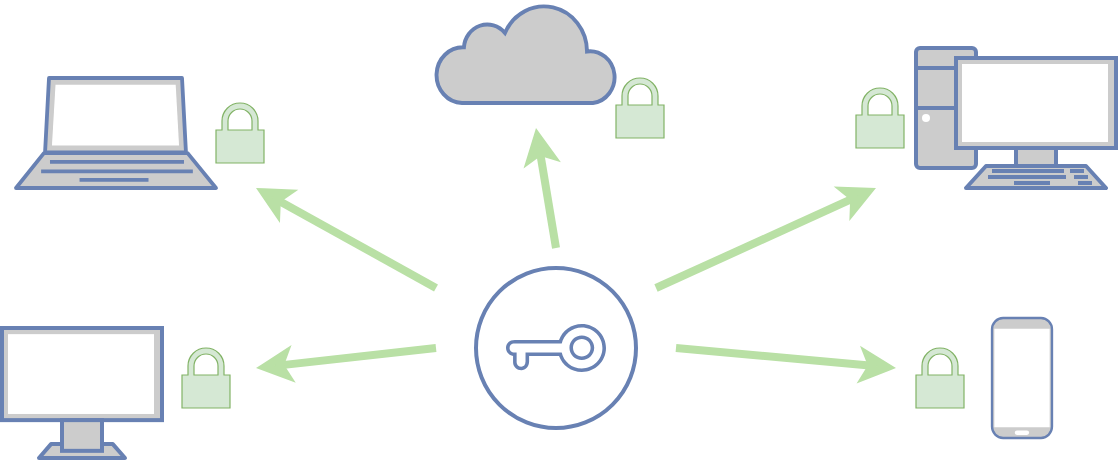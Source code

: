 <mxfile version="13.5.1" type="device"><diagram id="-ujXJ7MPPEmPaTDe7cKp" name="Page-1"><mxGraphModel dx="749" dy="556" grid="1" gridSize="10" guides="1" tooltips="1" connect="1" arrows="1" fold="1" page="1" pageScale="1" pageWidth="850" pageHeight="1100" math="0" shadow="0"><root><mxCell id="0"/><mxCell id="1" parent="0"/><mxCell id="kSxvESO2jQs79ecCoKV4-3" value="" style="group;strokeWidth=3;" vertex="1" connectable="0" parent="1"><mxGeometry x="420" y="360" width="80" height="80" as="geometry"/></mxCell><mxCell id="kSxvESO2jQs79ecCoKV4-2" value="" style="ellipse;whiteSpace=wrap;html=1;aspect=fixed;fontColor=#ffffff;strokeWidth=2;strokeColor=#6881B3;fillColor=#fff;" vertex="1" parent="kSxvESO2jQs79ecCoKV4-3"><mxGeometry width="80" height="80" as="geometry"/></mxCell><mxCell id="kSxvESO2jQs79ecCoKV4-1" value="" style="pointerEvents=1;shadow=0;dashed=0;html=1;strokeColor=none;aspect=fixed;labelPosition=center;verticalLabelPosition=bottom;verticalAlign=top;align=center;outlineConnect=0;shape=mxgraph.vvd.key;rotation=90;strokeWidth=1;fillColor=#6881B3;" vertex="1" parent="kSxvESO2jQs79ecCoKV4-3"><mxGeometry x="28" y="15" width="24" height="50" as="geometry"/></mxCell><mxCell id="kSxvESO2jQs79ecCoKV4-4" value="" style="fontColor=#0066CC;verticalAlign=top;verticalLabelPosition=bottom;labelPosition=center;align=center;html=1;outlineConnect=0;fillColor=#CCCCCC;strokeColor=#6881B3;gradientColor=none;gradientDirection=north;strokeWidth=2;shape=mxgraph.networks.laptop;" vertex="1" parent="1"><mxGeometry x="190" y="265" width="100" height="55" as="geometry"/></mxCell><mxCell id="kSxvESO2jQs79ecCoKV4-5" value="" style="fontColor=#0066CC;verticalAlign=top;verticalLabelPosition=bottom;labelPosition=center;align=center;html=1;outlineConnect=0;fillColor=#CCCCCC;strokeColor=#6881B3;gradientColor=none;gradientDirection=north;strokeWidth=2;shape=mxgraph.networks.pc;" vertex="1" parent="1"><mxGeometry x="640" y="250" width="100" height="70" as="geometry"/></mxCell><mxCell id="kSxvESO2jQs79ecCoKV4-6" value="" style="fontColor=#0066CC;verticalAlign=top;verticalLabelPosition=bottom;labelPosition=center;align=center;html=1;outlineConnect=0;fillColor=#CCCCCC;strokeColor=#6881B3;gradientColor=none;gradientDirection=north;strokeWidth=2;shape=mxgraph.networks.mobile;" vertex="1" parent="1"><mxGeometry x="678" y="385" width="30" height="60" as="geometry"/></mxCell><mxCell id="kSxvESO2jQs79ecCoKV4-7" value="" style="verticalAlign=top;verticalLabelPosition=bottom;labelPosition=center;align=center;html=1;outlineConnect=0;fillColor=#d5e8d4;strokeColor=#82b366;gradientDirection=north;strokeWidth=2;shape=mxgraph.networks.secured;" vertex="1" parent="1"><mxGeometry x="640" y="400" width="24" height="30" as="geometry"/></mxCell><mxCell id="kSxvESO2jQs79ecCoKV4-8" value="" style="verticalAlign=top;verticalLabelPosition=bottom;labelPosition=center;align=center;html=1;outlineConnect=0;fillColor=#d5e8d4;strokeColor=#82b366;gradientDirection=north;strokeWidth=2;shape=mxgraph.networks.secured;" vertex="1" parent="1"><mxGeometry x="290" y="277.5" width="24" height="30" as="geometry"/></mxCell><mxCell id="kSxvESO2jQs79ecCoKV4-10" value="" style="verticalAlign=top;verticalLabelPosition=bottom;labelPosition=center;align=center;html=1;outlineConnect=0;fillColor=#d5e8d4;strokeColor=#82b366;gradientDirection=north;strokeWidth=2;shape=mxgraph.networks.secured;" vertex="1" parent="1"><mxGeometry x="610" y="270" width="24" height="30" as="geometry"/></mxCell><mxCell id="kSxvESO2jQs79ecCoKV4-11" value="" style="fontColor=#0066CC;verticalAlign=top;verticalLabelPosition=bottom;labelPosition=center;align=center;html=1;outlineConnect=0;fillColor=#CCCCCC;strokeColor=#6881B3;gradientColor=none;gradientDirection=north;strokeWidth=2;shape=mxgraph.networks.monitor;" vertex="1" parent="1"><mxGeometry x="183" y="390" width="80" height="65" as="geometry"/></mxCell><mxCell id="kSxvESO2jQs79ecCoKV4-12" value="" style="verticalAlign=top;verticalLabelPosition=bottom;labelPosition=center;align=center;html=1;outlineConnect=0;fillColor=#d5e8d4;strokeColor=#82b366;gradientDirection=north;strokeWidth=2;shape=mxgraph.networks.secured;" vertex="1" parent="1"><mxGeometry x="273" y="400" width="24" height="30" as="geometry"/></mxCell><mxCell id="kSxvESO2jQs79ecCoKV4-14" value="" style="html=1;outlineConnect=0;fillColor=#CCCCCC;strokeColor=#6881B3;gradientColor=none;gradientDirection=north;strokeWidth=2;shape=mxgraph.networks.cloud;fontColor=#ffffff;" vertex="1" parent="1"><mxGeometry x="400" y="227.5" width="90" height="50" as="geometry"/></mxCell><mxCell id="kSxvESO2jQs79ecCoKV4-15" value="" style="verticalAlign=top;verticalLabelPosition=bottom;labelPosition=center;align=center;html=1;outlineConnect=0;fillColor=#d5e8d4;strokeColor=#82b366;gradientDirection=north;strokeWidth=2;shape=mxgraph.networks.secured;" vertex="1" parent="1"><mxGeometry x="490" y="265" width="24" height="30" as="geometry"/></mxCell><mxCell id="kSxvESO2jQs79ecCoKV4-17" value="" style="endArrow=classic;html=1;strokeWidth=4;endFill=1;fillColor=#d5e8d4;strokeColor=#B9E0A5;" edge="1" parent="1"><mxGeometry width="50" height="50" relative="1" as="geometry"><mxPoint x="510" y="370" as="sourcePoint"/><mxPoint x="620" y="320" as="targetPoint"/></mxGeometry></mxCell><mxCell id="kSxvESO2jQs79ecCoKV4-19" value="" style="endArrow=classic;html=1;strokeWidth=4;endFill=1;fillColor=#d5e8d4;strokeColor=#B9E0A5;" edge="1" parent="1"><mxGeometry width="50" height="50" relative="1" as="geometry"><mxPoint x="520" y="400" as="sourcePoint"/><mxPoint x="630" y="410" as="targetPoint"/></mxGeometry></mxCell><mxCell id="kSxvESO2jQs79ecCoKV4-20" value="" style="endArrow=classic;html=1;strokeWidth=4;endFill=1;fillColor=#d5e8d4;strokeColor=#B9E0A5;" edge="1" parent="1"><mxGeometry width="50" height="50" relative="1" as="geometry"><mxPoint x="460" y="350" as="sourcePoint"/><mxPoint x="450" y="290" as="targetPoint"/></mxGeometry></mxCell><mxCell id="kSxvESO2jQs79ecCoKV4-21" value="" style="endArrow=classic;html=1;strokeWidth=4;endFill=1;fillColor=#d5e8d4;strokeColor=#B9E0A5;" edge="1" parent="1"><mxGeometry width="50" height="50" relative="1" as="geometry"><mxPoint x="400" y="370" as="sourcePoint"/><mxPoint x="310" y="320" as="targetPoint"/></mxGeometry></mxCell><mxCell id="kSxvESO2jQs79ecCoKV4-22" value="" style="endArrow=classic;html=1;strokeWidth=4;endFill=1;fillColor=#d5e8d4;strokeColor=#B9E0A5;" edge="1" parent="1"><mxGeometry width="50" height="50" relative="1" as="geometry"><mxPoint x="400" y="400" as="sourcePoint"/><mxPoint x="310" y="410" as="targetPoint"/></mxGeometry></mxCell></root></mxGraphModel></diagram></mxfile>